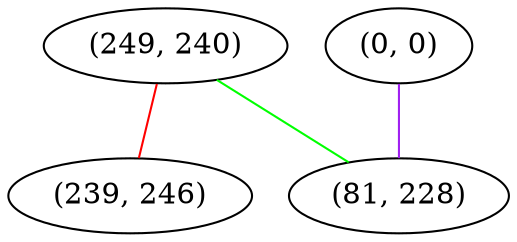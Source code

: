 graph "" {
"(249, 240)";
"(0, 0)";
"(239, 246)";
"(81, 228)";
"(249, 240)" -- "(239, 246)"  [color=red, key=0, weight=1];
"(249, 240)" -- "(81, 228)"  [color=green, key=0, weight=2];
"(0, 0)" -- "(81, 228)"  [color=purple, key=0, weight=4];
}
